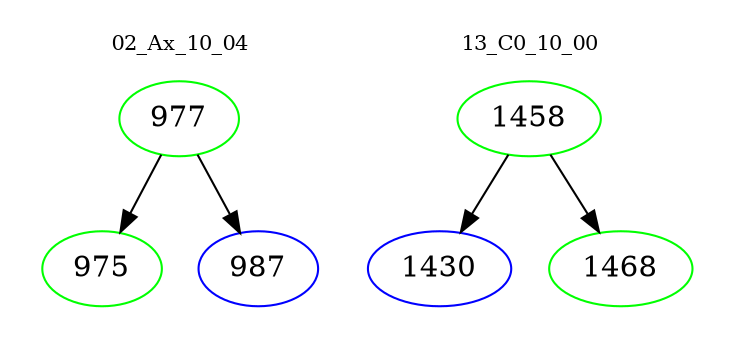 digraph{
subgraph cluster_0 {
color = white
label = "02_Ax_10_04";
fontsize=10;
T0_977 [label="977", color="green"]
T0_977 -> T0_975 [color="black"]
T0_975 [label="975", color="green"]
T0_977 -> T0_987 [color="black"]
T0_987 [label="987", color="blue"]
}
subgraph cluster_1 {
color = white
label = "13_C0_10_00";
fontsize=10;
T1_1458 [label="1458", color="green"]
T1_1458 -> T1_1430 [color="black"]
T1_1430 [label="1430", color="blue"]
T1_1458 -> T1_1468 [color="black"]
T1_1468 [label="1468", color="green"]
}
}
